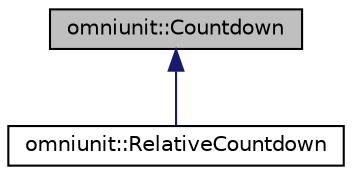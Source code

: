 digraph "omniunit::Countdown"
{
  edge [fontname="Helvetica",fontsize="10",labelfontname="Helvetica",labelfontsize="10"];
  node [fontname="Helvetica",fontsize="10",shape=record];
  Node0 [label="omniunit::Countdown",height=0.2,width=0.4,color="black", fillcolor="grey75", style="filled", fontcolor="black"];
  Node0 -> Node1 [dir="back",color="midnightblue",fontsize="10",style="solid",fontname="Helvetica"];
  Node1 [label="omniunit::RelativeCountdown",height=0.2,width=0.4,color="black", fillcolor="white", style="filled",URL="$classomniunit_1_1RelativeCountdown.html"];
}
